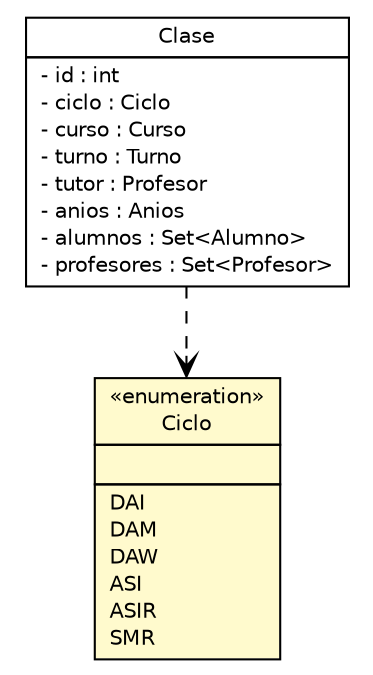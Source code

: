 #!/usr/local/bin/dot
#
# Class diagram 
# Generated by UMLGraph version 5.1 (http://www.umlgraph.org/)
#

digraph G {
	edge [fontname="Helvetica",fontsize=10,labelfontname="Helvetica",labelfontsize=10];
	node [fontname="Helvetica",fontsize=10,shape=plaintext];
	nodesep=0.25;
	ranksep=0.5;
	// curso.java.app.clase.pojos.Ciclo
	c81 [label=<<table title="curso.java.app.clase.pojos.Ciclo" border="0" cellborder="1" cellspacing="0" cellpadding="2" port="p" bgcolor="lemonChiffon" href="./Ciclo.html">
		<tr><td><table border="0" cellspacing="0" cellpadding="1">
<tr><td align="center" balign="center"> &#171;enumeration&#187; </td></tr>
<tr><td align="center" balign="center"> Ciclo </td></tr>
		</table></td></tr>
		<tr><td><table border="0" cellspacing="0" cellpadding="1">
<tr><td align="left" balign="left">  </td></tr>
		</table></td></tr>
		<tr><td><table border="0" cellspacing="0" cellpadding="1">
<tr><td align="left" balign="left"> DAI </td></tr>
<tr><td align="left" balign="left"> DAM </td></tr>
<tr><td align="left" balign="left"> DAW </td></tr>
<tr><td align="left" balign="left"> ASI </td></tr>
<tr><td align="left" balign="left"> ASIR </td></tr>
<tr><td align="left" balign="left"> SMR </td></tr>
		</table></td></tr>
		</table>>, fontname="Helvetica", fontcolor="black", fontsize=10.0];
	// curso.java.app.clase.pojos.Clase
	c82 [label=<<table title="curso.java.app.clase.pojos.Clase" border="0" cellborder="1" cellspacing="0" cellpadding="2" port="p" href="./Clase.html">
		<tr><td><table border="0" cellspacing="0" cellpadding="1">
<tr><td align="center" balign="center"> Clase </td></tr>
		</table></td></tr>
		<tr><td><table border="0" cellspacing="0" cellpadding="1">
<tr><td align="left" balign="left"> - id : int </td></tr>
<tr><td align="left" balign="left"> - ciclo : Ciclo </td></tr>
<tr><td align="left" balign="left"> - curso : Curso </td></tr>
<tr><td align="left" balign="left"> - turno : Turno </td></tr>
<tr><td align="left" balign="left"> - tutor : Profesor </td></tr>
<tr><td align="left" balign="left"> - anios : Anios </td></tr>
<tr><td align="left" balign="left"> - alumnos : Set&lt;Alumno&gt; </td></tr>
<tr><td align="left" balign="left"> - profesores : Set&lt;Profesor&gt; </td></tr>
		</table></td></tr>
		</table>>, fontname="Helvetica", fontcolor="black", fontsize=10.0];
	// curso.java.app.clase.pojos.Clase DEPEND curso.java.app.clase.pojos.Ciclo
	c82:p -> c81:p [taillabel="", label="", headlabel="", fontname="Helvetica", fontcolor="black", fontsize=10.0, color="black", arrowhead=open, style=dashed];
}

